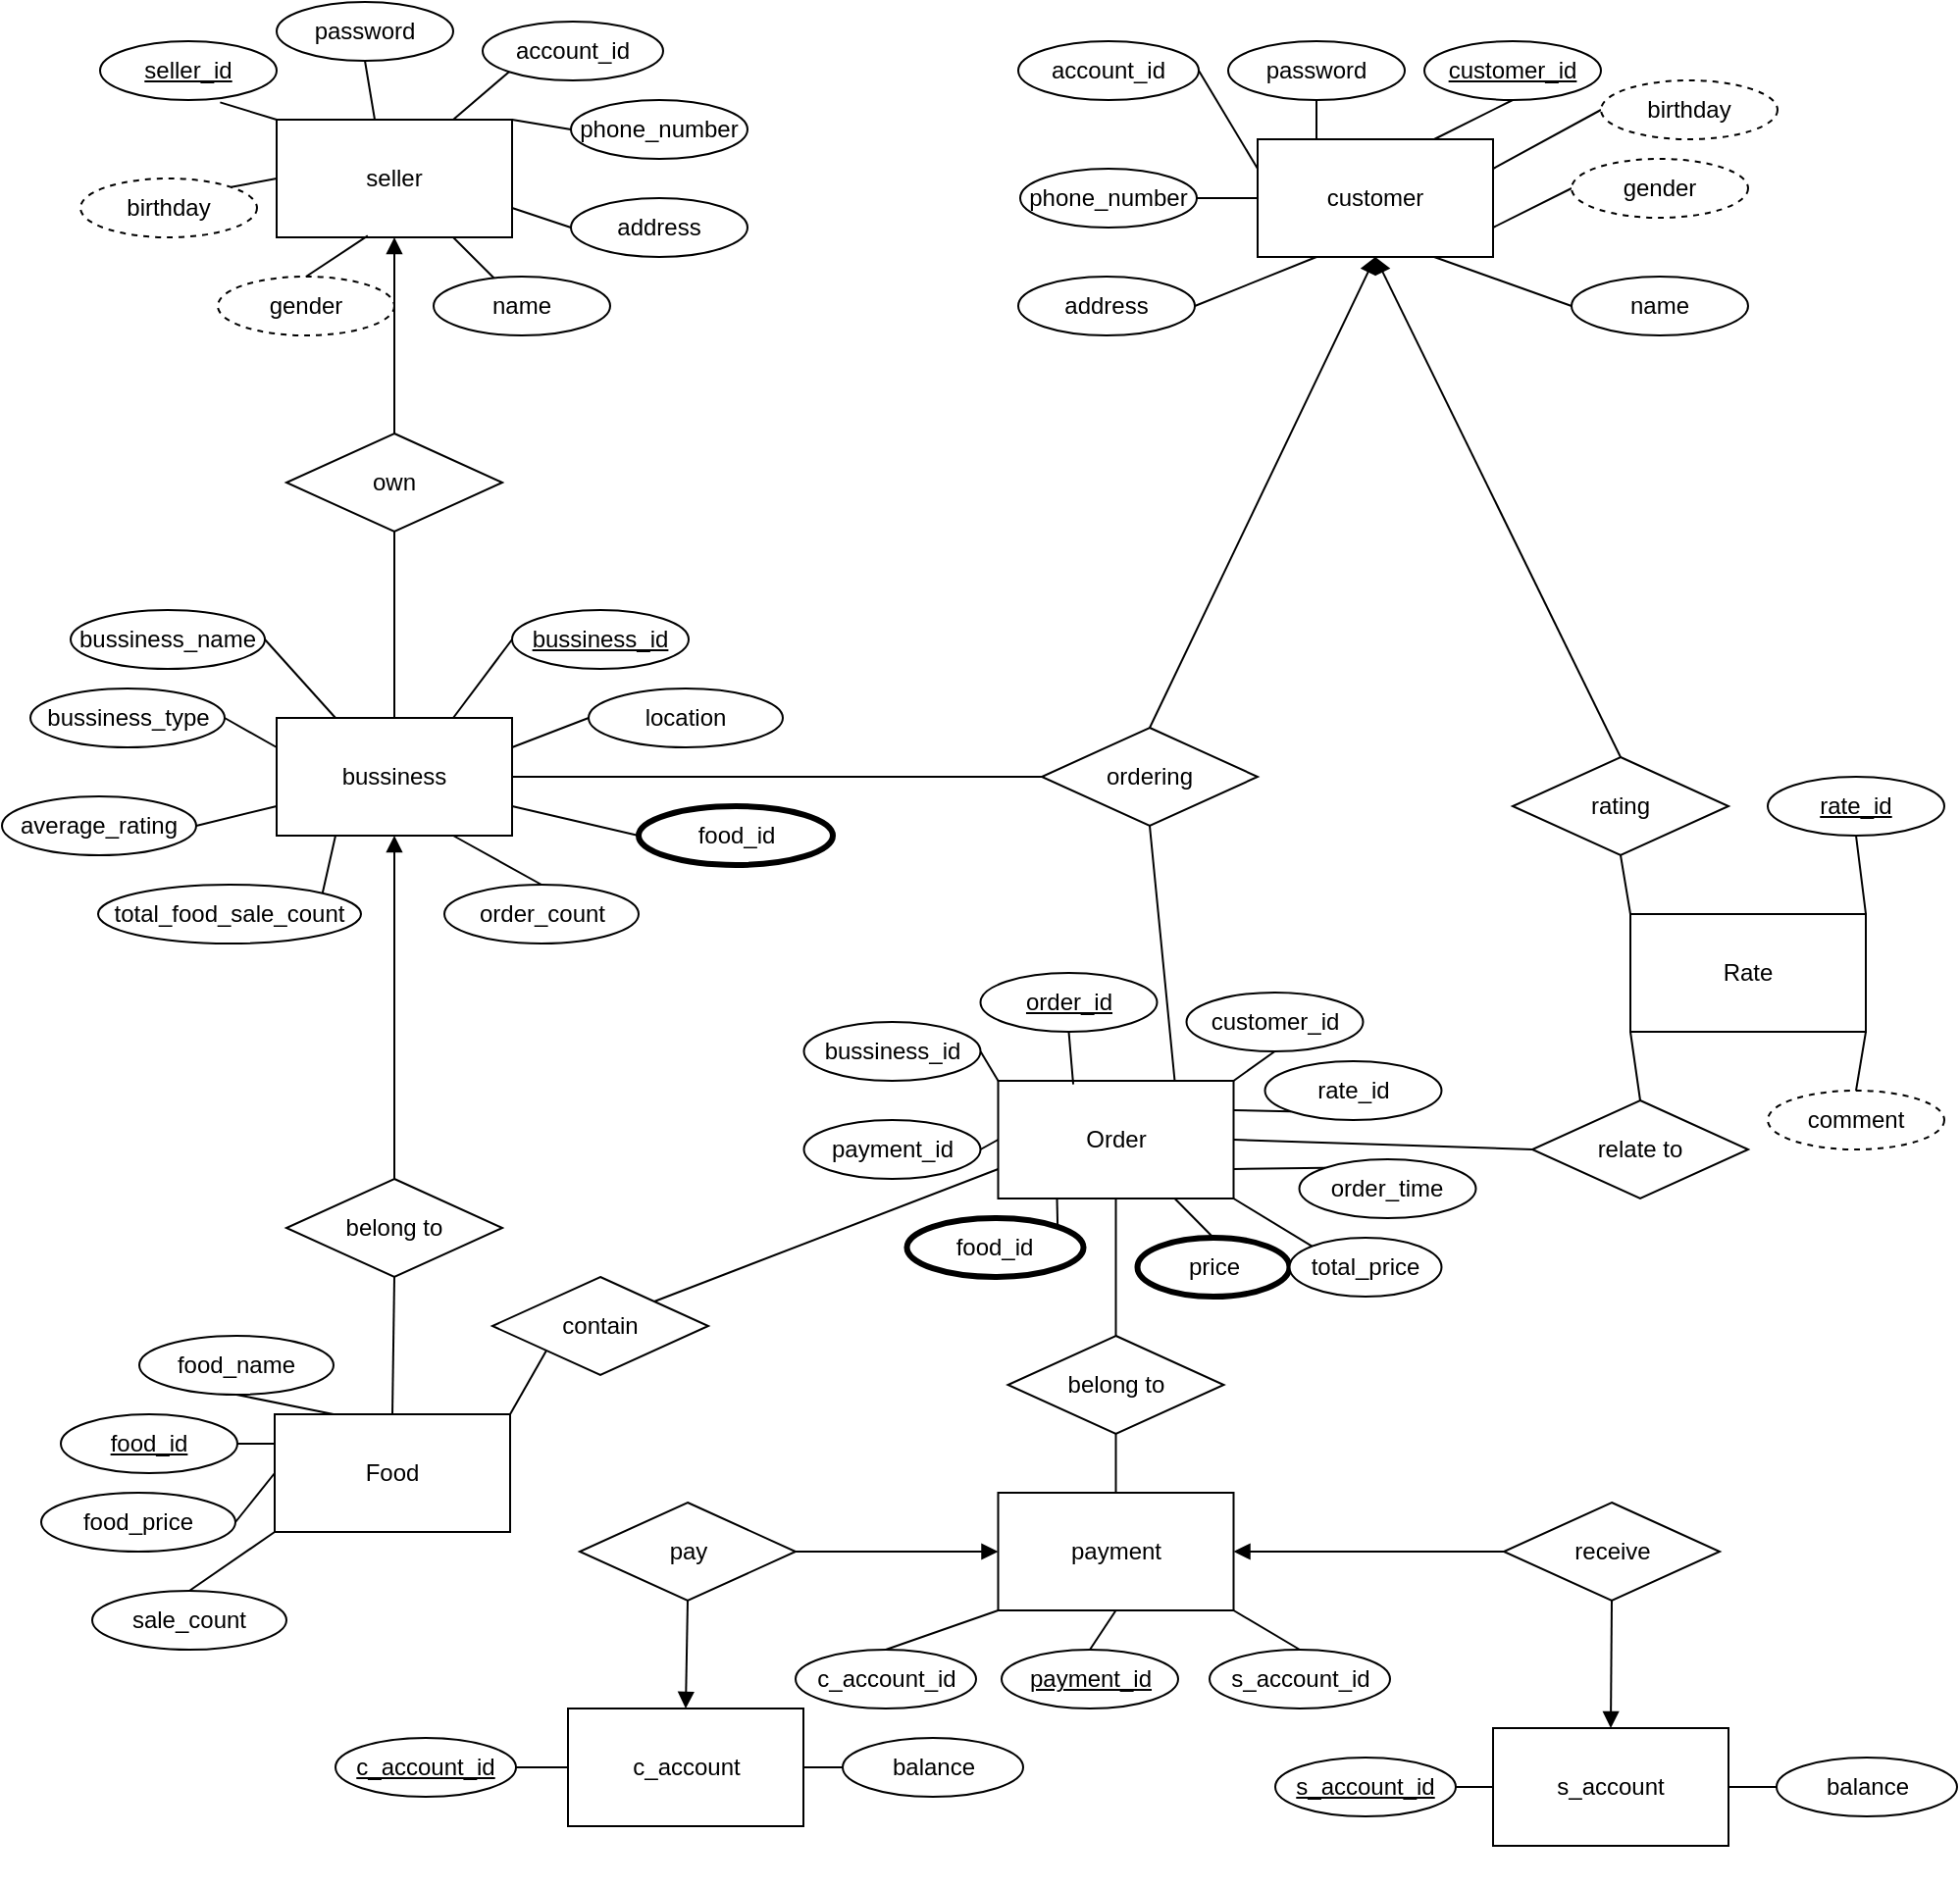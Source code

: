 <mxfile version="14.6.11" type="github">
  <diagram id="zIY5MBnULiBrZU2z5_TN" name="Page-1">
    <mxGraphModel dx="1422" dy="794" grid="1" gridSize="10" guides="1" tooltips="1" connect="1" arrows="1" fold="1" page="1" pageScale="1" pageWidth="827" pageHeight="1169" math="0" shadow="0">
      <root>
        <mxCell id="0" />
        <mxCell id="1" parent="0" />
        <mxCell id="gtj9oNjg9Hfpf6i6Bz86-1" style="edgeStyle=none;rounded=0;orthogonalLoop=1;jettySize=auto;html=1;exitX=0.5;exitY=1;exitDx=0;exitDy=0;entryX=0.5;entryY=0;entryDx=0;entryDy=0;endArrow=none;endFill=0;startArrow=block;startFill=1;" edge="1" parent="1" source="gtj9oNjg9Hfpf6i6Bz86-3" target="gtj9oNjg9Hfpf6i6Bz86-18">
          <mxGeometry relative="1" as="geometry" />
        </mxCell>
        <mxCell id="gtj9oNjg9Hfpf6i6Bz86-2" style="edgeStyle=none;rounded=0;orthogonalLoop=1;jettySize=auto;html=1;exitX=1;exitY=0.5;exitDx=0;exitDy=0;entryX=0;entryY=0.5;entryDx=0;entryDy=0;endArrow=none;endFill=0;" edge="1" parent="1" source="gtj9oNjg9Hfpf6i6Bz86-3" target="gtj9oNjg9Hfpf6i6Bz86-96">
          <mxGeometry relative="1" as="geometry" />
        </mxCell>
        <mxCell id="gtj9oNjg9Hfpf6i6Bz86-3" value="bussiness" style="rounded=0;whiteSpace=wrap;html=1;" vertex="1" parent="1">
          <mxGeometry x="220" y="405" width="120" height="60" as="geometry" />
        </mxCell>
        <mxCell id="gtj9oNjg9Hfpf6i6Bz86-4" value="Rate" style="rounded=0;whiteSpace=wrap;html=1;" vertex="1" parent="1">
          <mxGeometry x="910" y="505" width="120" height="60" as="geometry" />
        </mxCell>
        <mxCell id="gtj9oNjg9Hfpf6i6Bz86-5" style="edgeStyle=none;rounded=0;orthogonalLoop=1;jettySize=auto;html=1;exitX=1;exitY=0;exitDx=0;exitDy=0;entryX=0;entryY=1;entryDx=0;entryDy=0;endArrow=none;endFill=0;" edge="1" parent="1" source="gtj9oNjg9Hfpf6i6Bz86-6" target="gtj9oNjg9Hfpf6i6Bz86-82">
          <mxGeometry relative="1" as="geometry" />
        </mxCell>
        <mxCell id="gtj9oNjg9Hfpf6i6Bz86-6" value="Food" style="rounded=0;whiteSpace=wrap;html=1;" vertex="1" parent="1">
          <mxGeometry x="219" y="760" width="120" height="60" as="geometry" />
        </mxCell>
        <mxCell id="gtj9oNjg9Hfpf6i6Bz86-7" style="edgeStyle=none;rounded=0;orthogonalLoop=1;jettySize=auto;html=1;exitX=1;exitY=0.5;exitDx=0;exitDy=0;entryX=0;entryY=0.5;entryDx=0;entryDy=0;endArrow=none;endFill=0;startArrow=block;startFill=1;" edge="1" parent="1" source="gtj9oNjg9Hfpf6i6Bz86-8" target="gtj9oNjg9Hfpf6i6Bz86-14">
          <mxGeometry relative="1" as="geometry" />
        </mxCell>
        <mxCell id="gtj9oNjg9Hfpf6i6Bz86-8" value="payment" style="rounded=0;whiteSpace=wrap;html=1;" vertex="1" parent="1">
          <mxGeometry x="587.75" y="800" width="120" height="60" as="geometry" />
        </mxCell>
        <mxCell id="gtj9oNjg9Hfpf6i6Bz86-9" style="edgeStyle=none;rounded=0;orthogonalLoop=1;jettySize=auto;html=1;exitX=0;exitY=0.5;exitDx=0;exitDy=0;entryX=0.75;entryY=0;entryDx=0;entryDy=0;endArrow=none;endFill=0;" edge="1" parent="1" source="gtj9oNjg9Hfpf6i6Bz86-10" target="gtj9oNjg9Hfpf6i6Bz86-3">
          <mxGeometry relative="1" as="geometry" />
        </mxCell>
        <mxCell id="gtj9oNjg9Hfpf6i6Bz86-10" value="bussiness_id" style="ellipse;whiteSpace=wrap;html=1;fontStyle=4" vertex="1" parent="1">
          <mxGeometry x="340" y="350" width="90" height="30" as="geometry" />
        </mxCell>
        <mxCell id="gtj9oNjg9Hfpf6i6Bz86-11" style="edgeStyle=none;rounded=0;orthogonalLoop=1;jettySize=auto;html=1;exitX=1;exitY=0.5;exitDx=0;exitDy=0;entryX=0;entryY=0.5;entryDx=0;entryDy=0;endArrow=block;endFill=1;" edge="1" parent="1" source="gtj9oNjg9Hfpf6i6Bz86-12" target="gtj9oNjg9Hfpf6i6Bz86-8">
          <mxGeometry relative="1" as="geometry" />
        </mxCell>
        <mxCell id="gtj9oNjg9Hfpf6i6Bz86-12" value="pay" style="rhombus;whiteSpace=wrap;html=1;shadow=0;sketch=0;" vertex="1" parent="1">
          <mxGeometry x="374.5" y="805" width="110" height="50" as="geometry" />
        </mxCell>
        <mxCell id="gtj9oNjg9Hfpf6i6Bz86-13" style="edgeStyle=none;rounded=0;orthogonalLoop=1;jettySize=auto;html=1;exitX=0.5;exitY=1;exitDx=0;exitDy=0;entryX=0.5;entryY=0;entryDx=0;entryDy=0;endArrow=block;endFill=1;" edge="1" parent="1" source="gtj9oNjg9Hfpf6i6Bz86-14" target="gtj9oNjg9Hfpf6i6Bz86-73">
          <mxGeometry relative="1" as="geometry" />
        </mxCell>
        <mxCell id="gtj9oNjg9Hfpf6i6Bz86-14" value="receive" style="rhombus;whiteSpace=wrap;html=1;shadow=0;sketch=0;" vertex="1" parent="1">
          <mxGeometry x="845.5" y="805" width="110" height="50" as="geometry" />
        </mxCell>
        <mxCell id="gtj9oNjg9Hfpf6i6Bz86-15" style="edgeStyle=none;rounded=0;orthogonalLoop=1;jettySize=auto;html=1;exitX=0.5;exitY=1;exitDx=0;exitDy=0;entryX=0.5;entryY=0;entryDx=0;entryDy=0;endArrow=none;endFill=0;" edge="1" parent="1" source="gtj9oNjg9Hfpf6i6Bz86-16" target="gtj9oNjg9Hfpf6i6Bz86-8">
          <mxGeometry relative="1" as="geometry" />
        </mxCell>
        <mxCell id="gtj9oNjg9Hfpf6i6Bz86-16" value="belong to" style="rhombus;whiteSpace=wrap;html=1;shadow=0;sketch=0;" vertex="1" parent="1">
          <mxGeometry x="592.75" y="720" width="110" height="50" as="geometry" />
        </mxCell>
        <mxCell id="gtj9oNjg9Hfpf6i6Bz86-17" style="edgeStyle=none;rounded=0;orthogonalLoop=1;jettySize=auto;html=1;exitX=0.5;exitY=1;exitDx=0;exitDy=0;entryX=0.5;entryY=0;entryDx=0;entryDy=0;endArrow=none;endFill=0;" edge="1" parent="1" source="gtj9oNjg9Hfpf6i6Bz86-18" target="gtj9oNjg9Hfpf6i6Bz86-6">
          <mxGeometry relative="1" as="geometry" />
        </mxCell>
        <mxCell id="gtj9oNjg9Hfpf6i6Bz86-18" value="belong to" style="rhombus;whiteSpace=wrap;html=1;shadow=0;sketch=0;" vertex="1" parent="1">
          <mxGeometry x="225" y="640" width="110" height="50" as="geometry" />
        </mxCell>
        <mxCell id="gtj9oNjg9Hfpf6i6Bz86-19" value="" style="group" vertex="1" connectable="0" parent="1">
          <mxGeometry x="600" y="60" width="370" height="170" as="geometry" />
        </mxCell>
        <mxCell id="gtj9oNjg9Hfpf6i6Bz86-20" value="customer" style="rounded=0;whiteSpace=wrap;html=1;" vertex="1" parent="gtj9oNjg9Hfpf6i6Bz86-19">
          <mxGeometry x="120" y="50" width="120" height="60" as="geometry" />
        </mxCell>
        <mxCell id="gtj9oNjg9Hfpf6i6Bz86-21" style="edgeStyle=none;rounded=0;orthogonalLoop=1;jettySize=auto;html=1;exitX=0.5;exitY=1;exitDx=0;exitDy=0;entryX=0.75;entryY=0;entryDx=0;entryDy=0;endArrow=none;endFill=0;" edge="1" parent="gtj9oNjg9Hfpf6i6Bz86-19" source="gtj9oNjg9Hfpf6i6Bz86-22" target="gtj9oNjg9Hfpf6i6Bz86-20">
          <mxGeometry relative="1" as="geometry" />
        </mxCell>
        <mxCell id="gtj9oNjg9Hfpf6i6Bz86-22" value="&lt;u&gt;customer_id&lt;/u&gt;" style="ellipse;whiteSpace=wrap;html=1;" vertex="1" parent="gtj9oNjg9Hfpf6i6Bz86-19">
          <mxGeometry x="205" width="90" height="30" as="geometry" />
        </mxCell>
        <mxCell id="gtj9oNjg9Hfpf6i6Bz86-23" style="edgeStyle=none;rounded=0;orthogonalLoop=1;jettySize=auto;html=1;exitX=0.5;exitY=1;exitDx=0;exitDy=0;entryX=0.25;entryY=0;entryDx=0;entryDy=0;endArrow=none;endFill=0;" edge="1" parent="gtj9oNjg9Hfpf6i6Bz86-19" source="gtj9oNjg9Hfpf6i6Bz86-24" target="gtj9oNjg9Hfpf6i6Bz86-20">
          <mxGeometry relative="1" as="geometry" />
        </mxCell>
        <mxCell id="gtj9oNjg9Hfpf6i6Bz86-24" value="password" style="ellipse;whiteSpace=wrap;html=1;" vertex="1" parent="gtj9oNjg9Hfpf6i6Bz86-19">
          <mxGeometry x="105" width="90" height="30" as="geometry" />
        </mxCell>
        <mxCell id="gtj9oNjg9Hfpf6i6Bz86-25" value="account_&lt;span style=&quot;color: rgba(0 , 0 , 0 , 0) ; font-family: monospace ; font-size: 0px&quot;&gt;%3CmxGraphModel%3E%3Croot%3E%3CmxCell%20id%3D%220%22%2F%3E%3CmxCell%20id%3D%221%22%20parent%3D%220%22%2F%3E%3CmxCell%20id%3D%222%22%20value%3D%22customer_id%22%20style%3D%22ellipse%3BwhiteSpace%3Dwrap%3Bhtml%3D1%3B%22%20vertex%3D%221%22%20parent%3D%221%22%3E%3CmxGeometry%20x%3D%22100%22%20y%3D%2220%22%20width%3D%2290%22%20height%3D%2230%22%20as%3D%22geometry%22%2F%3E%3C%2FmxCell%3E%3C%2Froot%3E%3C%2FmxGraphModel%3E&lt;/span&gt;id&lt;span style=&quot;color: rgba(0 , 0 , 0 , 0) ; font-family: monospace ; font-size: 0px&quot;&gt;%3CmxGraphModel%3E%3Croot%3E%3CmxCell%20id%3D%220%22%2F%3E%3CmxCell%20id%3D%221%22%20parent%3D%220%22%2F%3E%3CmxCell%20id%3D%222%22%20value%3D%22customer_id%22%20style%3D%22ellipse%3BwhiteSpace%3Dwrap%3Bhtml%3D1%3B%22%20vertex%3D%221%22%20parent%3D%221%22%3E%3CmxGeometry%20x%3D%22100%22%20y%3D%2220%22%20width%3D%2290%22%20height%3D%2230%22%20as%3D%22geometry%22%2F%3E%3C%2FmxCell%3E%3C%2Froot%3E%3C%2FmxGraphModel%3E&lt;/span&gt;" style="ellipse;whiteSpace=wrap;html=1;" vertex="1" parent="gtj9oNjg9Hfpf6i6Bz86-19">
          <mxGeometry x="-2" width="92" height="30" as="geometry" />
        </mxCell>
        <mxCell id="gtj9oNjg9Hfpf6i6Bz86-26" style="edgeStyle=none;rounded=0;orthogonalLoop=1;jettySize=auto;html=1;exitX=1;exitY=0.5;exitDx=0;exitDy=0;entryX=0.25;entryY=1;entryDx=0;entryDy=0;endArrow=none;endFill=0;" edge="1" parent="gtj9oNjg9Hfpf6i6Bz86-19" source="gtj9oNjg9Hfpf6i6Bz86-27" target="gtj9oNjg9Hfpf6i6Bz86-20">
          <mxGeometry relative="1" as="geometry" />
        </mxCell>
        <mxCell id="gtj9oNjg9Hfpf6i6Bz86-27" value="address" style="ellipse;whiteSpace=wrap;html=1;" vertex="1" parent="gtj9oNjg9Hfpf6i6Bz86-19">
          <mxGeometry x="-2" y="120" width="90" height="30" as="geometry" />
        </mxCell>
        <mxCell id="gtj9oNjg9Hfpf6i6Bz86-28" style="edgeStyle=orthogonalEdgeStyle;rounded=0;orthogonalLoop=1;jettySize=auto;html=1;exitX=1;exitY=0.5;exitDx=0;exitDy=0;entryX=0;entryY=1;entryDx=0;entryDy=0;strokeColor=none;" edge="1" parent="gtj9oNjg9Hfpf6i6Bz86-19" source="gtj9oNjg9Hfpf6i6Bz86-30" target="gtj9oNjg9Hfpf6i6Bz86-20">
          <mxGeometry relative="1" as="geometry" />
        </mxCell>
        <mxCell id="gtj9oNjg9Hfpf6i6Bz86-29" style="edgeStyle=none;rounded=0;orthogonalLoop=1;jettySize=auto;html=1;exitX=1;exitY=0.5;exitDx=0;exitDy=0;entryX=0;entryY=0.5;entryDx=0;entryDy=0;endArrow=none;endFill=0;" edge="1" parent="gtj9oNjg9Hfpf6i6Bz86-19" source="gtj9oNjg9Hfpf6i6Bz86-30" target="gtj9oNjg9Hfpf6i6Bz86-20">
          <mxGeometry relative="1" as="geometry" />
        </mxCell>
        <mxCell id="gtj9oNjg9Hfpf6i6Bz86-30" value="phone_number" style="ellipse;whiteSpace=wrap;html=1;" vertex="1" parent="gtj9oNjg9Hfpf6i6Bz86-19">
          <mxGeometry x="-1" y="65" width="90" height="30" as="geometry" />
        </mxCell>
        <mxCell id="gtj9oNjg9Hfpf6i6Bz86-31" style="edgeStyle=none;rounded=0;orthogonalLoop=1;jettySize=auto;html=1;exitX=0;exitY=0.5;exitDx=0;exitDy=0;entryX=0.75;entryY=1;entryDx=0;entryDy=0;endArrow=none;endFill=0;" edge="1" parent="gtj9oNjg9Hfpf6i6Bz86-19" source="gtj9oNjg9Hfpf6i6Bz86-32" target="gtj9oNjg9Hfpf6i6Bz86-20">
          <mxGeometry relative="1" as="geometry" />
        </mxCell>
        <mxCell id="gtj9oNjg9Hfpf6i6Bz86-32" value="name" style="ellipse;whiteSpace=wrap;html=1;" vertex="1" parent="gtj9oNjg9Hfpf6i6Bz86-19">
          <mxGeometry x="280" y="120" width="90" height="30" as="geometry" />
        </mxCell>
        <mxCell id="gtj9oNjg9Hfpf6i6Bz86-33" style="edgeStyle=none;rounded=0;orthogonalLoop=1;jettySize=auto;html=1;exitX=0;exitY=0.5;exitDx=0;exitDy=0;entryX=1;entryY=0.75;entryDx=0;entryDy=0;endArrow=none;endFill=0;" edge="1" parent="gtj9oNjg9Hfpf6i6Bz86-19" source="gtj9oNjg9Hfpf6i6Bz86-34" target="gtj9oNjg9Hfpf6i6Bz86-20">
          <mxGeometry relative="1" as="geometry" />
        </mxCell>
        <mxCell id="gtj9oNjg9Hfpf6i6Bz86-34" value="gender" style="ellipse;whiteSpace=wrap;html=1;shadow=0;sketch=0;dashed=1;" vertex="1" parent="gtj9oNjg9Hfpf6i6Bz86-19">
          <mxGeometry x="280" y="60" width="90" height="30" as="geometry" />
        </mxCell>
        <mxCell id="gtj9oNjg9Hfpf6i6Bz86-35" style="edgeStyle=none;rounded=0;orthogonalLoop=1;jettySize=auto;html=1;exitX=0;exitY=0.5;exitDx=0;exitDy=0;entryX=1;entryY=0.25;entryDx=0;entryDy=0;endArrow=none;endFill=0;" edge="1" parent="gtj9oNjg9Hfpf6i6Bz86-19" source="gtj9oNjg9Hfpf6i6Bz86-36" target="gtj9oNjg9Hfpf6i6Bz86-20">
          <mxGeometry relative="1" as="geometry" />
        </mxCell>
        <mxCell id="gtj9oNjg9Hfpf6i6Bz86-36" value="birthday" style="ellipse;whiteSpace=wrap;html=1;shadow=0;sketch=0;dashed=1;" vertex="1" parent="gtj9oNjg9Hfpf6i6Bz86-19">
          <mxGeometry x="295" y="20" width="90" height="30" as="geometry" />
        </mxCell>
        <mxCell id="gtj9oNjg9Hfpf6i6Bz86-37" style="rounded=0;orthogonalLoop=1;jettySize=auto;html=1;exitX=1;exitY=0.5;exitDx=0;exitDy=0;endArrow=none;endFill=0;entryX=0;entryY=0.25;entryDx=0;entryDy=0;" edge="1" parent="gtj9oNjg9Hfpf6i6Bz86-19" source="gtj9oNjg9Hfpf6i6Bz86-25" target="gtj9oNjg9Hfpf6i6Bz86-20">
          <mxGeometry relative="1" as="geometry">
            <mxPoint x="200" y="70" as="targetPoint" />
          </mxGeometry>
        </mxCell>
        <mxCell id="gtj9oNjg9Hfpf6i6Bz86-38" style="edgeStyle=none;rounded=0;orthogonalLoop=1;jettySize=auto;html=1;exitX=1;exitY=0.75;exitDx=0;exitDy=0;entryX=1;entryY=0.5;entryDx=0;entryDy=0;startArrow=none;startFill=0;endArrow=none;endFill=0;" edge="1" parent="gtj9oNjg9Hfpf6i6Bz86-19" source="gtj9oNjg9Hfpf6i6Bz86-20" target="gtj9oNjg9Hfpf6i6Bz86-20">
          <mxGeometry relative="1" as="geometry" />
        </mxCell>
        <mxCell id="gtj9oNjg9Hfpf6i6Bz86-39" style="edgeStyle=none;rounded=0;orthogonalLoop=1;jettySize=auto;html=1;exitX=1;exitY=0.75;exitDx=0;exitDy=0;entryX=1;entryY=0.5;entryDx=0;entryDy=0;startArrow=none;startFill=0;endArrow=none;endFill=0;" edge="1" parent="gtj9oNjg9Hfpf6i6Bz86-19" source="gtj9oNjg9Hfpf6i6Bz86-20" target="gtj9oNjg9Hfpf6i6Bz86-20">
          <mxGeometry relative="1" as="geometry" />
        </mxCell>
        <mxCell id="gtj9oNjg9Hfpf6i6Bz86-40" value="" style="group" vertex="1" connectable="0" parent="1">
          <mxGeometry x="120" y="40" width="340" height="170" as="geometry" />
        </mxCell>
        <mxCell id="gtj9oNjg9Hfpf6i6Bz86-41" value="seller" style="rounded=0;whiteSpace=wrap;html=1;" vertex="1" parent="gtj9oNjg9Hfpf6i6Bz86-40">
          <mxGeometry x="100" y="60" width="120" height="60" as="geometry" />
        </mxCell>
        <mxCell id="gtj9oNjg9Hfpf6i6Bz86-42" value="seller_id" style="ellipse;whiteSpace=wrap;html=1;fontStyle=4" vertex="1" parent="gtj9oNjg9Hfpf6i6Bz86-40">
          <mxGeometry x="10" y="20" width="90" height="30" as="geometry" />
        </mxCell>
        <mxCell id="gtj9oNjg9Hfpf6i6Bz86-43" value="password" style="ellipse;whiteSpace=wrap;html=1;" vertex="1" parent="gtj9oNjg9Hfpf6i6Bz86-40">
          <mxGeometry x="100" width="90" height="30" as="geometry" />
        </mxCell>
        <mxCell id="gtj9oNjg9Hfpf6i6Bz86-44" value="account_&lt;span style=&quot;color: rgba(0 , 0 , 0 , 0) ; font-family: monospace ; font-size: 0px&quot;&gt;%3CmxGraphModel%3E%3Croot%3E%3CmxCell%20id%3D%220%22%2F%3E%3CmxCell%20id%3D%221%22%20parent%3D%220%22%2F%3E%3CmxCell%20id%3D%222%22%20value%3D%22customer_id%22%20style%3D%22ellipse%3BwhiteSpace%3Dwrap%3Bhtml%3D1%3B%22%20vertex%3D%221%22%20parent%3D%221%22%3E%3CmxGeometry%20x%3D%22100%22%20y%3D%2220%22%20width%3D%2290%22%20height%3D%2230%22%20as%3D%22geometry%22%2F%3E%3C%2FmxCell%3E%3C%2Froot%3E%3C%2FmxGraphModel%3E&lt;/span&gt;id&lt;span style=&quot;color: rgba(0 , 0 , 0 , 0) ; font-family: monospace ; font-size: 0px&quot;&gt;%3CmxGraphModel%3E%3Croot%3E%3CmxCell%20id%3D%220%22%2F%3E%3CmxCell%20id%3D%221%22%20parent%3D%220%22%2F%3E%3CmxCell%20id%3D%222%22%20value%3D%22customer_id%22%20style%3D%22ellipse%3BwhiteSpace%3Dwrap%3Bhtml%3D1%3B%22%20vertex%3D%221%22%20parent%3D%221%22%3E%3CmxGeometry%20x%3D%22100%22%20y%3D%2220%22%20width%3D%2290%22%20height%3D%2230%22%20as%3D%22geometry%22%2F%3E%3C%2FmxCell%3E%3C%2Froot%3E%3C%2FmxGraphModel%3E&lt;/span&gt;" style="ellipse;whiteSpace=wrap;html=1;" vertex="1" parent="gtj9oNjg9Hfpf6i6Bz86-40">
          <mxGeometry x="205" y="10" width="92" height="30" as="geometry" />
        </mxCell>
        <mxCell id="gtj9oNjg9Hfpf6i6Bz86-45" value="phone_number" style="ellipse;whiteSpace=wrap;html=1;" vertex="1" parent="gtj9oNjg9Hfpf6i6Bz86-40">
          <mxGeometry x="250" y="50" width="90" height="30" as="geometry" />
        </mxCell>
        <mxCell id="gtj9oNjg9Hfpf6i6Bz86-46" value="address" style="ellipse;whiteSpace=wrap;html=1;" vertex="1" parent="gtj9oNjg9Hfpf6i6Bz86-40">
          <mxGeometry x="250" y="100" width="90" height="30" as="geometry" />
        </mxCell>
        <mxCell id="gtj9oNjg9Hfpf6i6Bz86-47" value="name" style="ellipse;whiteSpace=wrap;html=1;" vertex="1" parent="gtj9oNjg9Hfpf6i6Bz86-40">
          <mxGeometry x="180" y="140" width="90" height="30" as="geometry" />
        </mxCell>
        <mxCell id="gtj9oNjg9Hfpf6i6Bz86-48" value="birthday" style="ellipse;whiteSpace=wrap;html=1;shadow=0;sketch=0;dashed=1;" vertex="1" parent="gtj9oNjg9Hfpf6i6Bz86-40">
          <mxGeometry y="90" width="90" height="30" as="geometry" />
        </mxCell>
        <mxCell id="gtj9oNjg9Hfpf6i6Bz86-49" value="gender" style="ellipse;whiteSpace=wrap;html=1;shadow=0;sketch=0;dashed=1;" vertex="1" parent="gtj9oNjg9Hfpf6i6Bz86-40">
          <mxGeometry x="70" y="140" width="90" height="30" as="geometry" />
        </mxCell>
        <mxCell id="gtj9oNjg9Hfpf6i6Bz86-50" value="" style="endArrow=none;html=1;rounded=0;" edge="1" parent="gtj9oNjg9Hfpf6i6Bz86-40" source="gtj9oNjg9Hfpf6i6Bz86-41" target="gtj9oNjg9Hfpf6i6Bz86-47">
          <mxGeometry relative="1" as="geometry">
            <mxPoint x="350" y="360" as="sourcePoint" />
            <mxPoint x="510" y="360" as="targetPoint" />
          </mxGeometry>
        </mxCell>
        <mxCell id="gtj9oNjg9Hfpf6i6Bz86-51" value="" style="endArrow=none;html=1;rounded=0;exitX=0.75;exitY=0;exitDx=0;exitDy=0;entryX=0;entryY=1;entryDx=0;entryDy=0;" edge="1" parent="gtj9oNjg9Hfpf6i6Bz86-40" source="gtj9oNjg9Hfpf6i6Bz86-41" target="gtj9oNjg9Hfpf6i6Bz86-44">
          <mxGeometry relative="1" as="geometry">
            <mxPoint x="350" y="170" as="sourcePoint" />
            <mxPoint x="510" y="170" as="targetPoint" />
          </mxGeometry>
        </mxCell>
        <mxCell id="gtj9oNjg9Hfpf6i6Bz86-52" value="" style="endArrow=none;html=1;rounded=0;entryX=0.5;entryY=1;entryDx=0;entryDy=0;" edge="1" parent="gtj9oNjg9Hfpf6i6Bz86-40" target="gtj9oNjg9Hfpf6i6Bz86-43">
          <mxGeometry relative="1" as="geometry">
            <mxPoint x="150" y="60" as="sourcePoint" />
            <mxPoint x="310" y="60" as="targetPoint" />
          </mxGeometry>
        </mxCell>
        <mxCell id="gtj9oNjg9Hfpf6i6Bz86-53" value="" style="endArrow=none;html=1;rounded=0;exitX=1;exitY=0;exitDx=0;exitDy=0;entryX=0;entryY=0.5;entryDx=0;entryDy=0;" edge="1" parent="gtj9oNjg9Hfpf6i6Bz86-40" source="gtj9oNjg9Hfpf6i6Bz86-48" target="gtj9oNjg9Hfpf6i6Bz86-41">
          <mxGeometry relative="1" as="geometry">
            <mxPoint x="350" y="170" as="sourcePoint" />
            <mxPoint x="510" y="170" as="targetPoint" />
          </mxGeometry>
        </mxCell>
        <mxCell id="gtj9oNjg9Hfpf6i6Bz86-54" value="" style="endArrow=none;html=1;rounded=0;exitX=0.5;exitY=0;exitDx=0;exitDy=0;entryX=0.387;entryY=0.987;entryDx=0;entryDy=0;entryPerimeter=0;" edge="1" parent="gtj9oNjg9Hfpf6i6Bz86-40" source="gtj9oNjg9Hfpf6i6Bz86-49" target="gtj9oNjg9Hfpf6i6Bz86-41">
          <mxGeometry relative="1" as="geometry">
            <mxPoint x="350" y="170" as="sourcePoint" />
            <mxPoint x="84.4" y="82" as="targetPoint" />
          </mxGeometry>
        </mxCell>
        <mxCell id="gtj9oNjg9Hfpf6i6Bz86-55" value="" style="endArrow=none;html=1;rounded=0;entryX=0.68;entryY=1.04;entryDx=0;entryDy=0;entryPerimeter=0;exitX=0;exitY=0;exitDx=0;exitDy=0;" edge="1" parent="gtj9oNjg9Hfpf6i6Bz86-40" source="gtj9oNjg9Hfpf6i6Bz86-41" target="gtj9oNjg9Hfpf6i6Bz86-42">
          <mxGeometry relative="1" as="geometry">
            <mxPoint x="60" y="240" as="sourcePoint" />
            <mxPoint x="470" y="350" as="targetPoint" />
          </mxGeometry>
        </mxCell>
        <mxCell id="gtj9oNjg9Hfpf6i6Bz86-56" value="" style="endArrow=none;html=1;rounded=0;entryX=0;entryY=0.5;entryDx=0;entryDy=0;exitX=1;exitY=0;exitDx=0;exitDy=0;" edge="1" parent="gtj9oNjg9Hfpf6i6Bz86-40" source="gtj9oNjg9Hfpf6i6Bz86-41" target="gtj9oNjg9Hfpf6i6Bz86-45">
          <mxGeometry relative="1" as="geometry">
            <mxPoint x="180" y="250" as="sourcePoint" />
            <mxPoint x="470" y="350" as="targetPoint" />
          </mxGeometry>
        </mxCell>
        <mxCell id="gtj9oNjg9Hfpf6i6Bz86-57" value="" style="endArrow=none;html=1;rounded=0;exitX=1;exitY=0.75;exitDx=0;exitDy=0;entryX=0;entryY=0.5;entryDx=0;entryDy=0;" edge="1" parent="gtj9oNjg9Hfpf6i6Bz86-40" source="gtj9oNjg9Hfpf6i6Bz86-41" target="gtj9oNjg9Hfpf6i6Bz86-46">
          <mxGeometry relative="1" as="geometry">
            <mxPoint x="310" y="350" as="sourcePoint" />
            <mxPoint x="210" y="290" as="targetPoint" />
          </mxGeometry>
        </mxCell>
        <mxCell id="gtj9oNjg9Hfpf6i6Bz86-58" value="" style="group;fontStyle=4" vertex="1" connectable="0" parent="1">
          <mxGeometry x="263" y="930" width="342" height="60" as="geometry" />
        </mxCell>
        <mxCell id="gtj9oNjg9Hfpf6i6Bz86-59" value="c_account" style="rounded=0;whiteSpace=wrap;html=1;" vertex="1" parent="gtj9oNjg9Hfpf6i6Bz86-58">
          <mxGeometry x="105.5" y="-20" width="120" height="60" as="geometry" />
        </mxCell>
        <mxCell id="gtj9oNjg9Hfpf6i6Bz86-60" style="edgeStyle=none;rounded=0;orthogonalLoop=1;jettySize=auto;html=1;exitX=1;exitY=0.5;exitDx=0;exitDy=0;entryX=0;entryY=0.5;entryDx=0;entryDy=0;endArrow=none;endFill=0;" edge="1" parent="gtj9oNjg9Hfpf6i6Bz86-58" source="gtj9oNjg9Hfpf6i6Bz86-61" target="gtj9oNjg9Hfpf6i6Bz86-59">
          <mxGeometry relative="1" as="geometry">
            <mxPoint x="87.5" y="10" as="sourcePoint" />
          </mxGeometry>
        </mxCell>
        <mxCell id="gtj9oNjg9Hfpf6i6Bz86-61" value="c_account_id" style="ellipse;whiteSpace=wrap;html=1;fontStyle=4" vertex="1" parent="gtj9oNjg9Hfpf6i6Bz86-58">
          <mxGeometry x="-13" y="-5" width="92" height="30" as="geometry" />
        </mxCell>
        <mxCell id="gtj9oNjg9Hfpf6i6Bz86-62" style="edgeStyle=none;rounded=0;orthogonalLoop=1;jettySize=auto;html=1;exitX=0;exitY=0.5;exitDx=0;exitDy=0;entryX=1;entryY=0.5;entryDx=0;entryDy=0;endArrow=none;endFill=0;" edge="1" parent="gtj9oNjg9Hfpf6i6Bz86-58" source="gtj9oNjg9Hfpf6i6Bz86-63" target="gtj9oNjg9Hfpf6i6Bz86-59">
          <mxGeometry relative="1" as="geometry" />
        </mxCell>
        <mxCell id="gtj9oNjg9Hfpf6i6Bz86-63" value="balance" style="ellipse;whiteSpace=wrap;html=1;" vertex="1" parent="gtj9oNjg9Hfpf6i6Bz86-58">
          <mxGeometry x="245.5" y="-5" width="92" height="30" as="geometry" />
        </mxCell>
        <mxCell id="gtj9oNjg9Hfpf6i6Bz86-64" style="edgeStyle=none;rounded=0;orthogonalLoop=1;jettySize=auto;html=1;exitX=1;exitY=0.5;exitDx=0;exitDy=0;entryX=0.25;entryY=0;entryDx=0;entryDy=0;endArrow=none;endFill=0;" edge="1" parent="1" source="gtj9oNjg9Hfpf6i6Bz86-65" target="gtj9oNjg9Hfpf6i6Bz86-3">
          <mxGeometry relative="1" as="geometry" />
        </mxCell>
        <mxCell id="gtj9oNjg9Hfpf6i6Bz86-65" value="bussiness_name" style="ellipse;whiteSpace=wrap;html=1;" vertex="1" parent="1">
          <mxGeometry x="115" y="350" width="99" height="30" as="geometry" />
        </mxCell>
        <mxCell id="gtj9oNjg9Hfpf6i6Bz86-66" style="edgeStyle=none;rounded=0;orthogonalLoop=1;jettySize=auto;html=1;entryX=1;entryY=0;entryDx=0;entryDy=0;endArrow=none;endFill=0;exitX=0.5;exitY=1;exitDx=0;exitDy=0;" edge="1" parent="1" source="gtj9oNjg9Hfpf6i6Bz86-67" target="gtj9oNjg9Hfpf6i6Bz86-4">
          <mxGeometry relative="1" as="geometry">
            <mxPoint x="1041" y="470" as="sourcePoint" />
          </mxGeometry>
        </mxCell>
        <mxCell id="gtj9oNjg9Hfpf6i6Bz86-67" value="rate_id" style="ellipse;whiteSpace=wrap;html=1;fontStyle=4" vertex="1" parent="1">
          <mxGeometry x="980" y="435" width="90" height="30" as="geometry" />
        </mxCell>
        <mxCell id="gtj9oNjg9Hfpf6i6Bz86-68" style="edgeStyle=none;rounded=0;orthogonalLoop=1;jettySize=auto;html=1;exitX=1;exitY=0.5;exitDx=0;exitDy=0;entryX=0;entryY=0.25;entryDx=0;entryDy=0;endArrow=none;endFill=0;" edge="1" parent="1" source="gtj9oNjg9Hfpf6i6Bz86-69" target="gtj9oNjg9Hfpf6i6Bz86-6">
          <mxGeometry relative="1" as="geometry" />
        </mxCell>
        <mxCell id="gtj9oNjg9Hfpf6i6Bz86-69" value="food_id" style="ellipse;whiteSpace=wrap;html=1;fontStyle=4" vertex="1" parent="1">
          <mxGeometry x="110" y="760" width="90" height="30" as="geometry" />
        </mxCell>
        <mxCell id="gtj9oNjg9Hfpf6i6Bz86-70" value="payment_id" style="ellipse;whiteSpace=wrap;html=1;fontStyle=4" vertex="1" parent="1">
          <mxGeometry x="589.5" y="880" width="90" height="30" as="geometry" />
        </mxCell>
        <mxCell id="gtj9oNjg9Hfpf6i6Bz86-71" value="c_account_id" style="ellipse;whiteSpace=wrap;html=1;" vertex="1" parent="1">
          <mxGeometry x="484.5" y="880" width="92" height="30" as="geometry" />
        </mxCell>
        <mxCell id="gtj9oNjg9Hfpf6i6Bz86-72" value="" style="group" vertex="1" connectable="0" parent="1">
          <mxGeometry x="733.5" y="940" width="343" height="60" as="geometry" />
        </mxCell>
        <mxCell id="gtj9oNjg9Hfpf6i6Bz86-73" value="s_account" style="rounded=0;whiteSpace=wrap;html=1;" vertex="1" parent="gtj9oNjg9Hfpf6i6Bz86-72">
          <mxGeometry x="106.5" y="-20" width="120" height="60" as="geometry" />
        </mxCell>
        <mxCell id="gtj9oNjg9Hfpf6i6Bz86-74" style="edgeStyle=none;rounded=0;orthogonalLoop=1;jettySize=auto;html=1;exitX=1;exitY=0.5;exitDx=0;exitDy=0;entryX=0;entryY=0.5;entryDx=0;entryDy=0;endArrow=none;endFill=0;" edge="1" parent="gtj9oNjg9Hfpf6i6Bz86-72" source="gtj9oNjg9Hfpf6i6Bz86-75" target="gtj9oNjg9Hfpf6i6Bz86-73">
          <mxGeometry relative="1" as="geometry" />
        </mxCell>
        <mxCell id="gtj9oNjg9Hfpf6i6Bz86-75" value="s_account_id" style="ellipse;whiteSpace=wrap;html=1;fontStyle=4" vertex="1" parent="gtj9oNjg9Hfpf6i6Bz86-72">
          <mxGeometry x="-4.5" y="-5" width="92" height="30" as="geometry" />
        </mxCell>
        <mxCell id="gtj9oNjg9Hfpf6i6Bz86-76" style="edgeStyle=none;rounded=0;orthogonalLoop=1;jettySize=auto;html=1;exitX=0;exitY=0.5;exitDx=0;exitDy=0;entryX=1;entryY=0.5;entryDx=0;entryDy=0;endArrow=none;endFill=0;" edge="1" parent="gtj9oNjg9Hfpf6i6Bz86-72" source="gtj9oNjg9Hfpf6i6Bz86-77" target="gtj9oNjg9Hfpf6i6Bz86-73">
          <mxGeometry relative="1" as="geometry">
            <mxPoint x="246.5" y="10" as="sourcePoint" />
          </mxGeometry>
        </mxCell>
        <mxCell id="gtj9oNjg9Hfpf6i6Bz86-77" value="balance" style="ellipse;whiteSpace=wrap;html=1;" vertex="1" parent="gtj9oNjg9Hfpf6i6Bz86-72">
          <mxGeometry x="251" y="-5" width="92" height="30" as="geometry" />
        </mxCell>
        <mxCell id="gtj9oNjg9Hfpf6i6Bz86-78" value="s_account_id" style="ellipse;whiteSpace=wrap;html=1;" vertex="1" parent="1">
          <mxGeometry x="695.5" y="880" width="92" height="30" as="geometry" />
        </mxCell>
        <mxCell id="gtj9oNjg9Hfpf6i6Bz86-79" style="edgeStyle=none;rounded=0;orthogonalLoop=1;jettySize=auto;html=1;exitX=0.5;exitY=1;exitDx=0;exitDy=0;entryX=0.25;entryY=0;entryDx=0;entryDy=0;endArrow=none;endFill=0;" edge="1" parent="1" source="gtj9oNjg9Hfpf6i6Bz86-80" target="gtj9oNjg9Hfpf6i6Bz86-6">
          <mxGeometry relative="1" as="geometry" />
        </mxCell>
        <mxCell id="gtj9oNjg9Hfpf6i6Bz86-80" value="food_name" style="ellipse;whiteSpace=wrap;html=1;" vertex="1" parent="1">
          <mxGeometry x="150" y="720" width="99" height="30" as="geometry" />
        </mxCell>
        <mxCell id="gtj9oNjg9Hfpf6i6Bz86-81" style="edgeStyle=none;rounded=0;orthogonalLoop=1;jettySize=auto;html=1;exitX=1;exitY=0;exitDx=0;exitDy=0;entryX=0;entryY=0.75;entryDx=0;entryDy=0;endArrow=none;endFill=0;" edge="1" parent="1" source="gtj9oNjg9Hfpf6i6Bz86-82" target="gtj9oNjg9Hfpf6i6Bz86-111">
          <mxGeometry relative="1" as="geometry" />
        </mxCell>
        <mxCell id="gtj9oNjg9Hfpf6i6Bz86-82" value="contain" style="rhombus;whiteSpace=wrap;html=1;shadow=0;sketch=0;" vertex="1" parent="1">
          <mxGeometry x="330" y="690" width="110" height="50" as="geometry" />
        </mxCell>
        <mxCell id="gtj9oNjg9Hfpf6i6Bz86-83" style="edgeStyle=none;rounded=0;orthogonalLoop=1;jettySize=auto;html=1;exitX=0.5;exitY=0;exitDx=0;exitDy=0;entryX=0;entryY=1;entryDx=0;entryDy=0;endArrow=none;endFill=0;" edge="1" parent="1" source="gtj9oNjg9Hfpf6i6Bz86-84" target="gtj9oNjg9Hfpf6i6Bz86-4">
          <mxGeometry relative="1" as="geometry" />
        </mxCell>
        <mxCell id="gtj9oNjg9Hfpf6i6Bz86-84" value="relate to" style="rhombus;whiteSpace=wrap;html=1;shadow=0;sketch=0;" vertex="1" parent="1">
          <mxGeometry x="860" y="600" width="110" height="50" as="geometry" />
        </mxCell>
        <mxCell id="gtj9oNjg9Hfpf6i6Bz86-85" style="edgeStyle=none;rounded=0;orthogonalLoop=1;jettySize=auto;html=1;exitX=1;exitY=0.5;exitDx=0;exitDy=0;entryX=0;entryY=0.25;entryDx=0;entryDy=0;endArrow=none;endFill=0;" edge="1" parent="1" source="gtj9oNjg9Hfpf6i6Bz86-86" target="gtj9oNjg9Hfpf6i6Bz86-3">
          <mxGeometry relative="1" as="geometry" />
        </mxCell>
        <mxCell id="gtj9oNjg9Hfpf6i6Bz86-86" value="bussiness_type" style="ellipse;whiteSpace=wrap;html=1;" vertex="1" parent="1">
          <mxGeometry x="94.5" y="390" width="99" height="30" as="geometry" />
        </mxCell>
        <mxCell id="gtj9oNjg9Hfpf6i6Bz86-87" value="own" style="rhombus;whiteSpace=wrap;html=1;shadow=0;sketch=0;" vertex="1" parent="1">
          <mxGeometry x="225" y="260" width="110" height="50" as="geometry" />
        </mxCell>
        <mxCell id="gtj9oNjg9Hfpf6i6Bz86-88" style="edgeStyle=none;rounded=0;orthogonalLoop=1;jettySize=auto;html=1;exitX=0.5;exitY=1;exitDx=0;exitDy=0;entryX=0;entryY=0;entryDx=0;entryDy=0;endArrow=none;endFill=0;" edge="1" parent="1" source="gtj9oNjg9Hfpf6i6Bz86-89" target="gtj9oNjg9Hfpf6i6Bz86-4">
          <mxGeometry relative="1" as="geometry" />
        </mxCell>
        <mxCell id="gtj9oNjg9Hfpf6i6Bz86-89" value="rating" style="rhombus;whiteSpace=wrap;html=1;shadow=0;sketch=0;" vertex="1" parent="1">
          <mxGeometry x="850" y="425" width="110" height="50" as="geometry" />
        </mxCell>
        <mxCell id="gtj9oNjg9Hfpf6i6Bz86-90" style="edgeStyle=none;rounded=0;orthogonalLoop=1;jettySize=auto;html=1;exitX=1;exitY=0.5;exitDx=0;exitDy=0;entryX=0;entryY=0.5;entryDx=0;entryDy=0;endArrow=none;endFill=0;" edge="1" parent="1" source="gtj9oNjg9Hfpf6i6Bz86-91" target="gtj9oNjg9Hfpf6i6Bz86-6">
          <mxGeometry relative="1" as="geometry" />
        </mxCell>
        <mxCell id="gtj9oNjg9Hfpf6i6Bz86-91" value="food_price" style="ellipse;whiteSpace=wrap;html=1;" vertex="1" parent="1">
          <mxGeometry x="100" y="800" width="99" height="30" as="geometry" />
        </mxCell>
        <mxCell id="gtj9oNjg9Hfpf6i6Bz86-92" style="edgeStyle=none;rounded=0;orthogonalLoop=1;jettySize=auto;html=1;exitX=0.5;exitY=0;exitDx=0;exitDy=0;entryX=0;entryY=1;entryDx=0;entryDy=0;endArrow=none;endFill=0;" edge="1" parent="1" source="gtj9oNjg9Hfpf6i6Bz86-93" target="gtj9oNjg9Hfpf6i6Bz86-6">
          <mxGeometry relative="1" as="geometry" />
        </mxCell>
        <mxCell id="gtj9oNjg9Hfpf6i6Bz86-93" value="sale_count" style="ellipse;whiteSpace=wrap;html=1;" vertex="1" parent="1">
          <mxGeometry x="126" y="850" width="99" height="30" as="geometry" />
        </mxCell>
        <mxCell id="gtj9oNjg9Hfpf6i6Bz86-94" style="edgeStyle=none;rounded=0;orthogonalLoop=1;jettySize=auto;html=1;exitX=0.5;exitY=0;exitDx=0;exitDy=0;entryX=0.5;entryY=1;entryDx=0;entryDy=0;endArrow=block;endFill=1;" edge="1" parent="1" source="gtj9oNjg9Hfpf6i6Bz86-96" target="gtj9oNjg9Hfpf6i6Bz86-20">
          <mxGeometry relative="1" as="geometry" />
        </mxCell>
        <mxCell id="gtj9oNjg9Hfpf6i6Bz86-95" style="edgeStyle=none;rounded=0;orthogonalLoop=1;jettySize=auto;html=1;exitX=0.5;exitY=1;exitDx=0;exitDy=0;entryX=0.75;entryY=0;entryDx=0;entryDy=0;endArrow=none;endFill=0;" edge="1" parent="1" source="gtj9oNjg9Hfpf6i6Bz86-96" target="gtj9oNjg9Hfpf6i6Bz86-111">
          <mxGeometry relative="1" as="geometry" />
        </mxCell>
        <mxCell id="gtj9oNjg9Hfpf6i6Bz86-96" value="ordering" style="rhombus;whiteSpace=wrap;html=1;shadow=0;sketch=0;" vertex="1" parent="1">
          <mxGeometry x="610" y="410" width="110" height="50" as="geometry" />
        </mxCell>
        <mxCell id="gtj9oNjg9Hfpf6i6Bz86-97" style="edgeStyle=none;rounded=0;orthogonalLoop=1;jettySize=auto;html=1;exitX=1;exitY=0.5;exitDx=0;exitDy=0;entryX=0;entryY=0.75;entryDx=0;entryDy=0;endArrow=none;endFill=0;" edge="1" parent="1" source="gtj9oNjg9Hfpf6i6Bz86-98" target="gtj9oNjg9Hfpf6i6Bz86-3">
          <mxGeometry relative="1" as="geometry" />
        </mxCell>
        <mxCell id="gtj9oNjg9Hfpf6i6Bz86-98" value="average_rating" style="ellipse;whiteSpace=wrap;html=1;" vertex="1" parent="1">
          <mxGeometry x="80" y="445" width="99" height="30" as="geometry" />
        </mxCell>
        <mxCell id="gtj9oNjg9Hfpf6i6Bz86-99" style="edgeStyle=none;rounded=0;orthogonalLoop=1;jettySize=auto;html=1;exitX=0;exitY=0.5;exitDx=0;exitDy=0;entryX=1;entryY=0.25;entryDx=0;entryDy=0;endArrow=none;endFill=0;" edge="1" parent="1" source="gtj9oNjg9Hfpf6i6Bz86-100" target="gtj9oNjg9Hfpf6i6Bz86-3">
          <mxGeometry relative="1" as="geometry">
            <mxPoint x="349.176" y="409.34" as="sourcePoint" />
          </mxGeometry>
        </mxCell>
        <mxCell id="gtj9oNjg9Hfpf6i6Bz86-100" value="location" style="ellipse;whiteSpace=wrap;html=1;" vertex="1" parent="1">
          <mxGeometry x="379" y="390" width="99" height="30" as="geometry" />
        </mxCell>
        <mxCell id="gtj9oNjg9Hfpf6i6Bz86-101" style="edgeStyle=none;rounded=0;orthogonalLoop=1;jettySize=auto;html=1;exitX=1;exitY=0;exitDx=0;exitDy=0;entryX=0.25;entryY=1;entryDx=0;entryDy=0;endArrow=none;endFill=0;" edge="1" parent="1" source="gtj9oNjg9Hfpf6i6Bz86-102" target="gtj9oNjg9Hfpf6i6Bz86-3">
          <mxGeometry relative="1" as="geometry" />
        </mxCell>
        <mxCell id="gtj9oNjg9Hfpf6i6Bz86-102" value="total_food_sale_count" style="ellipse;whiteSpace=wrap;html=1;" vertex="1" parent="1">
          <mxGeometry x="129" y="490" width="134" height="30" as="geometry" />
        </mxCell>
        <mxCell id="gtj9oNjg9Hfpf6i6Bz86-103" style="edgeStyle=none;rounded=0;orthogonalLoop=1;jettySize=auto;html=1;exitX=0.5;exitY=0;exitDx=0;exitDy=0;entryX=0.75;entryY=1;entryDx=0;entryDy=0;endArrow=none;endFill=0;" edge="1" parent="1" source="gtj9oNjg9Hfpf6i6Bz86-104" target="gtj9oNjg9Hfpf6i6Bz86-3">
          <mxGeometry relative="1" as="geometry" />
        </mxCell>
        <mxCell id="gtj9oNjg9Hfpf6i6Bz86-104" value="order_count" style="ellipse;whiteSpace=wrap;html=1;" vertex="1" parent="1">
          <mxGeometry x="305.5" y="490" width="99" height="30" as="geometry" />
        </mxCell>
        <mxCell id="gtj9oNjg9Hfpf6i6Bz86-105" style="edgeStyle=none;rounded=0;orthogonalLoop=1;jettySize=auto;html=1;exitX=0.5;exitY=0;exitDx=0;exitDy=0;entryX=1;entryY=1;entryDx=0;entryDy=0;endArrow=none;endFill=0;" edge="1" parent="1" source="gtj9oNjg9Hfpf6i6Bz86-106" target="gtj9oNjg9Hfpf6i6Bz86-4">
          <mxGeometry relative="1" as="geometry" />
        </mxCell>
        <mxCell id="gtj9oNjg9Hfpf6i6Bz86-106" value="comment" style="ellipse;whiteSpace=wrap;html=1;shadow=0;sketch=0;dashed=1;" vertex="1" parent="1">
          <mxGeometry x="980" y="595" width="90" height="30" as="geometry" />
        </mxCell>
        <mxCell id="gtj9oNjg9Hfpf6i6Bz86-107" style="edgeStyle=none;rounded=0;orthogonalLoop=1;jettySize=auto;html=1;exitX=0;exitY=0.5;exitDx=0;exitDy=0;entryX=1;entryY=0.75;entryDx=0;entryDy=0;endArrow=none;endFill=0;" edge="1" parent="1" source="gtj9oNjg9Hfpf6i6Bz86-134" target="gtj9oNjg9Hfpf6i6Bz86-3">
          <mxGeometry relative="1" as="geometry">
            <mxPoint x="343.676" y="444.34" as="sourcePoint" />
          </mxGeometry>
        </mxCell>
        <mxCell id="gtj9oNjg9Hfpf6i6Bz86-108" value="" style="endArrow=none;html=1;rounded=0;entryX=0.5;entryY=0;entryDx=0;entryDy=0;startArrow=block;startFill=1;exitX=0.5;exitY=1;exitDx=0;exitDy=0;" edge="1" parent="1" source="gtj9oNjg9Hfpf6i6Bz86-41" target="gtj9oNjg9Hfpf6i6Bz86-87">
          <mxGeometry relative="1" as="geometry">
            <mxPoint x="270" y="160" as="sourcePoint" />
            <mxPoint x="580" y="550" as="targetPoint" />
          </mxGeometry>
        </mxCell>
        <mxCell id="gtj9oNjg9Hfpf6i6Bz86-109" value="" style="endArrow=none;html=1;rounded=0;exitX=0.5;exitY=1;exitDx=0;exitDy=0;entryX=0.5;entryY=0;entryDx=0;entryDy=0;" edge="1" parent="1" source="gtj9oNjg9Hfpf6i6Bz86-87" target="gtj9oNjg9Hfpf6i6Bz86-3">
          <mxGeometry relative="1" as="geometry">
            <mxPoint x="420" y="550" as="sourcePoint" />
            <mxPoint x="580" y="550" as="targetPoint" />
          </mxGeometry>
        </mxCell>
        <mxCell id="gtj9oNjg9Hfpf6i6Bz86-110" value="" style="group" vertex="1" connectable="0" parent="1">
          <mxGeometry x="488.75" y="545" width="352.5" height="170" as="geometry" />
        </mxCell>
        <mxCell id="gtj9oNjg9Hfpf6i6Bz86-111" value="Order&lt;span style=&quot;color: rgba(0 , 0 , 0 , 0) ; font-family: monospace ; font-size: 0px&quot;&gt;%3CmxGraphModel%3E%3Croot%3E%3CmxCell%20id%3D%220%22%2F%3E%3CmxCell%20id%3D%221%22%20parent%3D%220%22%2F%3E%3CmxCell%20id%3D%222%22%20value%3D%22customer_id%22%20style%3D%22ellipse%3BwhiteSpace%3Dwrap%3Bhtml%3D1%3B%22%20vertex%3D%221%22%20parent%3D%221%22%3E%3CmxGeometry%20x%3D%2280%22%20y%3D%2280%22%20width%3D%2290%22%20height%3D%2230%22%20as%3D%22geometry%22%2F%3E%3C%2FmxCell%3E%3C%2Froot%3E%3C%2FmxGraphModel%3E&lt;/span&gt;" style="rounded=0;whiteSpace=wrap;html=1;" vertex="1" parent="gtj9oNjg9Hfpf6i6Bz86-110">
          <mxGeometry x="99" y="45" width="120" height="60" as="geometry" />
        </mxCell>
        <mxCell id="gtj9oNjg9Hfpf6i6Bz86-112" style="edgeStyle=none;rounded=0;orthogonalLoop=1;jettySize=auto;html=1;exitX=0.5;exitY=1;exitDx=0;exitDy=0;entryX=0.319;entryY=0.03;entryDx=0;entryDy=0;entryPerimeter=0;endArrow=none;endFill=0;" edge="1" parent="gtj9oNjg9Hfpf6i6Bz86-110" source="gtj9oNjg9Hfpf6i6Bz86-113" target="gtj9oNjg9Hfpf6i6Bz86-111">
          <mxGeometry relative="1" as="geometry" />
        </mxCell>
        <mxCell id="gtj9oNjg9Hfpf6i6Bz86-113" value="order_id" style="ellipse;whiteSpace=wrap;html=1;fontStyle=4" vertex="1" parent="gtj9oNjg9Hfpf6i6Bz86-110">
          <mxGeometry x="90" y="-10" width="90" height="30" as="geometry" />
        </mxCell>
        <mxCell id="gtj9oNjg9Hfpf6i6Bz86-114" value="payment_id" style="ellipse;whiteSpace=wrap;html=1;fontStyle=0" vertex="1" parent="gtj9oNjg9Hfpf6i6Bz86-110">
          <mxGeometry y="65" width="90" height="30" as="geometry" />
        </mxCell>
        <mxCell id="gtj9oNjg9Hfpf6i6Bz86-115" style="edgeStyle=none;rounded=0;orthogonalLoop=1;jettySize=auto;html=1;exitX=0.5;exitY=1;exitDx=0;exitDy=0;entryX=1;entryY=0;entryDx=0;entryDy=0;endArrow=none;endFill=0;" edge="1" parent="gtj9oNjg9Hfpf6i6Bz86-110" source="gtj9oNjg9Hfpf6i6Bz86-116" target="gtj9oNjg9Hfpf6i6Bz86-111">
          <mxGeometry relative="1" as="geometry" />
        </mxCell>
        <mxCell id="gtj9oNjg9Hfpf6i6Bz86-116" value="&lt;span&gt;customer_id&lt;/span&gt;" style="ellipse;whiteSpace=wrap;html=1;fontStyle=0" vertex="1" parent="gtj9oNjg9Hfpf6i6Bz86-110">
          <mxGeometry x="195" width="90" height="30" as="geometry" />
        </mxCell>
        <mxCell id="gtj9oNjg9Hfpf6i6Bz86-117" style="edgeStyle=none;rounded=0;orthogonalLoop=1;jettySize=auto;html=1;exitX=1;exitY=0.5;exitDx=0;exitDy=0;entryX=0;entryY=0;entryDx=0;entryDy=0;endArrow=none;endFill=0;" edge="1" parent="gtj9oNjg9Hfpf6i6Bz86-110" source="gtj9oNjg9Hfpf6i6Bz86-118" target="gtj9oNjg9Hfpf6i6Bz86-111">
          <mxGeometry relative="1" as="geometry" />
        </mxCell>
        <mxCell id="gtj9oNjg9Hfpf6i6Bz86-118" value="bussiness_id" style="ellipse;whiteSpace=wrap;html=1;fontStyle=0" vertex="1" parent="gtj9oNjg9Hfpf6i6Bz86-110">
          <mxGeometry y="15" width="90" height="30" as="geometry" />
        </mxCell>
        <mxCell id="gtj9oNjg9Hfpf6i6Bz86-119" style="edgeStyle=none;rounded=0;orthogonalLoop=1;jettySize=auto;html=1;exitX=0;exitY=1;exitDx=0;exitDy=0;entryX=1;entryY=0.25;entryDx=0;entryDy=0;endArrow=none;endFill=0;" edge="1" parent="gtj9oNjg9Hfpf6i6Bz86-110" source="gtj9oNjg9Hfpf6i6Bz86-120" target="gtj9oNjg9Hfpf6i6Bz86-111">
          <mxGeometry relative="1" as="geometry" />
        </mxCell>
        <mxCell id="gtj9oNjg9Hfpf6i6Bz86-120" value="rate_id" style="ellipse;whiteSpace=wrap;html=1;fontStyle=0" vertex="1" parent="gtj9oNjg9Hfpf6i6Bz86-110">
          <mxGeometry x="235" y="35" width="90" height="30" as="geometry" />
        </mxCell>
        <mxCell id="gtj9oNjg9Hfpf6i6Bz86-121" style="edgeStyle=none;rounded=0;orthogonalLoop=1;jettySize=auto;html=1;exitX=0.5;exitY=0;exitDx=0;exitDy=0;entryX=0.75;entryY=1;entryDx=0;entryDy=0;endArrow=none;endFill=0;" edge="1" parent="gtj9oNjg9Hfpf6i6Bz86-110" source="gtj9oNjg9Hfpf6i6Bz86-122" target="gtj9oNjg9Hfpf6i6Bz86-111">
          <mxGeometry relative="1" as="geometry" />
        </mxCell>
        <mxCell id="gtj9oNjg9Hfpf6i6Bz86-122" value="price" style="ellipse;whiteSpace=wrap;html=1;fontStyle=0;strokeWidth=3;" vertex="1" parent="gtj9oNjg9Hfpf6i6Bz86-110">
          <mxGeometry x="170" y="125" width="77.5" height="30" as="geometry" />
        </mxCell>
        <mxCell id="gtj9oNjg9Hfpf6i6Bz86-123" style="edgeStyle=none;rounded=0;orthogonalLoop=1;jettySize=auto;html=1;exitX=1;exitY=0;exitDx=0;exitDy=0;entryX=0.25;entryY=1;entryDx=0;entryDy=0;endArrow=none;endFill=0;" edge="1" parent="gtj9oNjg9Hfpf6i6Bz86-110" source="gtj9oNjg9Hfpf6i6Bz86-124" target="gtj9oNjg9Hfpf6i6Bz86-111">
          <mxGeometry relative="1" as="geometry" />
        </mxCell>
        <mxCell id="gtj9oNjg9Hfpf6i6Bz86-124" value="food_id" style="ellipse;whiteSpace=wrap;html=1;fontStyle=0;strokeWidth=3;" vertex="1" parent="gtj9oNjg9Hfpf6i6Bz86-110">
          <mxGeometry x="52.5" y="115" width="90" height="30" as="geometry" />
        </mxCell>
        <mxCell id="gtj9oNjg9Hfpf6i6Bz86-125" style="edgeStyle=none;rounded=0;orthogonalLoop=1;jettySize=auto;html=1;exitX=0;exitY=0;exitDx=0;exitDy=0;entryX=1;entryY=0.75;entryDx=0;entryDy=0;endArrow=none;endFill=0;" edge="1" parent="gtj9oNjg9Hfpf6i6Bz86-110" source="gtj9oNjg9Hfpf6i6Bz86-126" target="gtj9oNjg9Hfpf6i6Bz86-111">
          <mxGeometry relative="1" as="geometry" />
        </mxCell>
        <mxCell id="gtj9oNjg9Hfpf6i6Bz86-126" value="order_time" style="ellipse;whiteSpace=wrap;html=1;fontStyle=0" vertex="1" parent="gtj9oNjg9Hfpf6i6Bz86-110">
          <mxGeometry x="252.5" y="85" width="90" height="30" as="geometry" />
        </mxCell>
        <mxCell id="gtj9oNjg9Hfpf6i6Bz86-127" style="edgeStyle=none;rounded=0;orthogonalLoop=1;jettySize=auto;html=1;exitX=0;exitY=0;exitDx=0;exitDy=0;entryX=1;entryY=1;entryDx=0;entryDy=0;startArrow=none;startFill=0;endArrow=none;endFill=0;" edge="1" parent="gtj9oNjg9Hfpf6i6Bz86-110" source="gtj9oNjg9Hfpf6i6Bz86-128" target="gtj9oNjg9Hfpf6i6Bz86-111">
          <mxGeometry relative="1" as="geometry" />
        </mxCell>
        <mxCell id="gtj9oNjg9Hfpf6i6Bz86-128" value="total_price" style="ellipse;whiteSpace=wrap;html=1;fontStyle=0" vertex="1" parent="gtj9oNjg9Hfpf6i6Bz86-110">
          <mxGeometry x="247.5" y="125" width="77.5" height="30" as="geometry" />
        </mxCell>
        <mxCell id="gtj9oNjg9Hfpf6i6Bz86-129" style="edgeStyle=none;rounded=0;orthogonalLoop=1;jettySize=auto;html=1;exitX=1;exitY=0.5;exitDx=0;exitDy=0;endArrow=none;endFill=0;entryX=0;entryY=0.5;entryDx=0;entryDy=0;" edge="1" parent="gtj9oNjg9Hfpf6i6Bz86-110" source="gtj9oNjg9Hfpf6i6Bz86-114" target="gtj9oNjg9Hfpf6i6Bz86-111">
          <mxGeometry relative="1" as="geometry">
            <mxPoint x="31.25" y="105" as="targetPoint" />
          </mxGeometry>
        </mxCell>
        <mxCell id="gtj9oNjg9Hfpf6i6Bz86-130" style="edgeStyle=none;rounded=0;orthogonalLoop=1;jettySize=auto;html=1;exitX=0.5;exitY=1;exitDx=0;exitDy=0;entryX=0.5;entryY=0;entryDx=0;entryDy=0;endArrow=none;endFill=0;" edge="1" parent="1" source="gtj9oNjg9Hfpf6i6Bz86-111" target="gtj9oNjg9Hfpf6i6Bz86-16">
          <mxGeometry relative="1" as="geometry" />
        </mxCell>
        <mxCell id="gtj9oNjg9Hfpf6i6Bz86-131" style="edgeStyle=none;rounded=0;orthogonalLoop=1;jettySize=auto;html=1;exitX=0.5;exitY=0;exitDx=0;exitDy=0;entryX=0.5;entryY=1;entryDx=0;entryDy=0;endArrow=none;endFill=0;startArrow=block;startFill=1;" edge="1" parent="1" source="gtj9oNjg9Hfpf6i6Bz86-59" target="gtj9oNjg9Hfpf6i6Bz86-12">
          <mxGeometry relative="1" as="geometry" />
        </mxCell>
        <mxCell id="gtj9oNjg9Hfpf6i6Bz86-132" style="edgeStyle=none;rounded=0;orthogonalLoop=1;jettySize=auto;html=1;exitX=1;exitY=0.5;exitDx=0;exitDy=0;entryX=0;entryY=0.5;entryDx=0;entryDy=0;endArrow=none;endFill=0;" edge="1" parent="1" source="gtj9oNjg9Hfpf6i6Bz86-111" target="gtj9oNjg9Hfpf6i6Bz86-84">
          <mxGeometry relative="1" as="geometry" />
        </mxCell>
        <mxCell id="gtj9oNjg9Hfpf6i6Bz86-133" style="edgeStyle=none;rounded=0;orthogonalLoop=1;jettySize=auto;html=1;exitX=0.5;exitY=1;exitDx=0;exitDy=0;entryX=0.5;entryY=0;entryDx=0;entryDy=0;endArrow=none;endFill=0;startArrow=block;startFill=1;" edge="1" parent="1" source="gtj9oNjg9Hfpf6i6Bz86-20" target="gtj9oNjg9Hfpf6i6Bz86-89">
          <mxGeometry relative="1" as="geometry" />
        </mxCell>
        <mxCell id="gtj9oNjg9Hfpf6i6Bz86-134" value="food_id" style="ellipse;whiteSpace=wrap;html=1;strokeWidth=3;" vertex="1" parent="1">
          <mxGeometry x="404.5" y="450" width="99" height="30" as="geometry" />
        </mxCell>
        <mxCell id="gtj9oNjg9Hfpf6i6Bz86-135" value="" style="endArrow=none;html=1;exitX=0.5;exitY=0;exitDx=0;exitDy=0;entryX=0;entryY=1;entryDx=0;entryDy=0;" edge="1" parent="1" source="gtj9oNjg9Hfpf6i6Bz86-71" target="gtj9oNjg9Hfpf6i6Bz86-8">
          <mxGeometry width="50" height="50" relative="1" as="geometry">
            <mxPoint x="525.5" y="930" as="sourcePoint" />
            <mxPoint x="635.5" y="960" as="targetPoint" />
          </mxGeometry>
        </mxCell>
        <mxCell id="gtj9oNjg9Hfpf6i6Bz86-136" value="" style="endArrow=none;html=1;entryX=0.5;entryY=1;entryDx=0;entryDy=0;exitX=0.5;exitY=0;exitDx=0;exitDy=0;" edge="1" parent="1" source="gtj9oNjg9Hfpf6i6Bz86-70" target="gtj9oNjg9Hfpf6i6Bz86-8">
          <mxGeometry width="50" height="50" relative="1" as="geometry">
            <mxPoint x="525.5" y="930" as="sourcePoint" />
            <mxPoint x="575.5" y="880" as="targetPoint" />
          </mxGeometry>
        </mxCell>
        <mxCell id="gtj9oNjg9Hfpf6i6Bz86-137" value="" style="endArrow=none;html=1;entryX=1;entryY=1;entryDx=0;entryDy=0;exitX=0.5;exitY=0;exitDx=0;exitDy=0;" edge="1" parent="1" source="gtj9oNjg9Hfpf6i6Bz86-78" target="gtj9oNjg9Hfpf6i6Bz86-8">
          <mxGeometry width="50" height="50" relative="1" as="geometry">
            <mxPoint x="525.5" y="930" as="sourcePoint" />
            <mxPoint x="575.5" y="880" as="targetPoint" />
          </mxGeometry>
        </mxCell>
      </root>
    </mxGraphModel>
  </diagram>
</mxfile>
